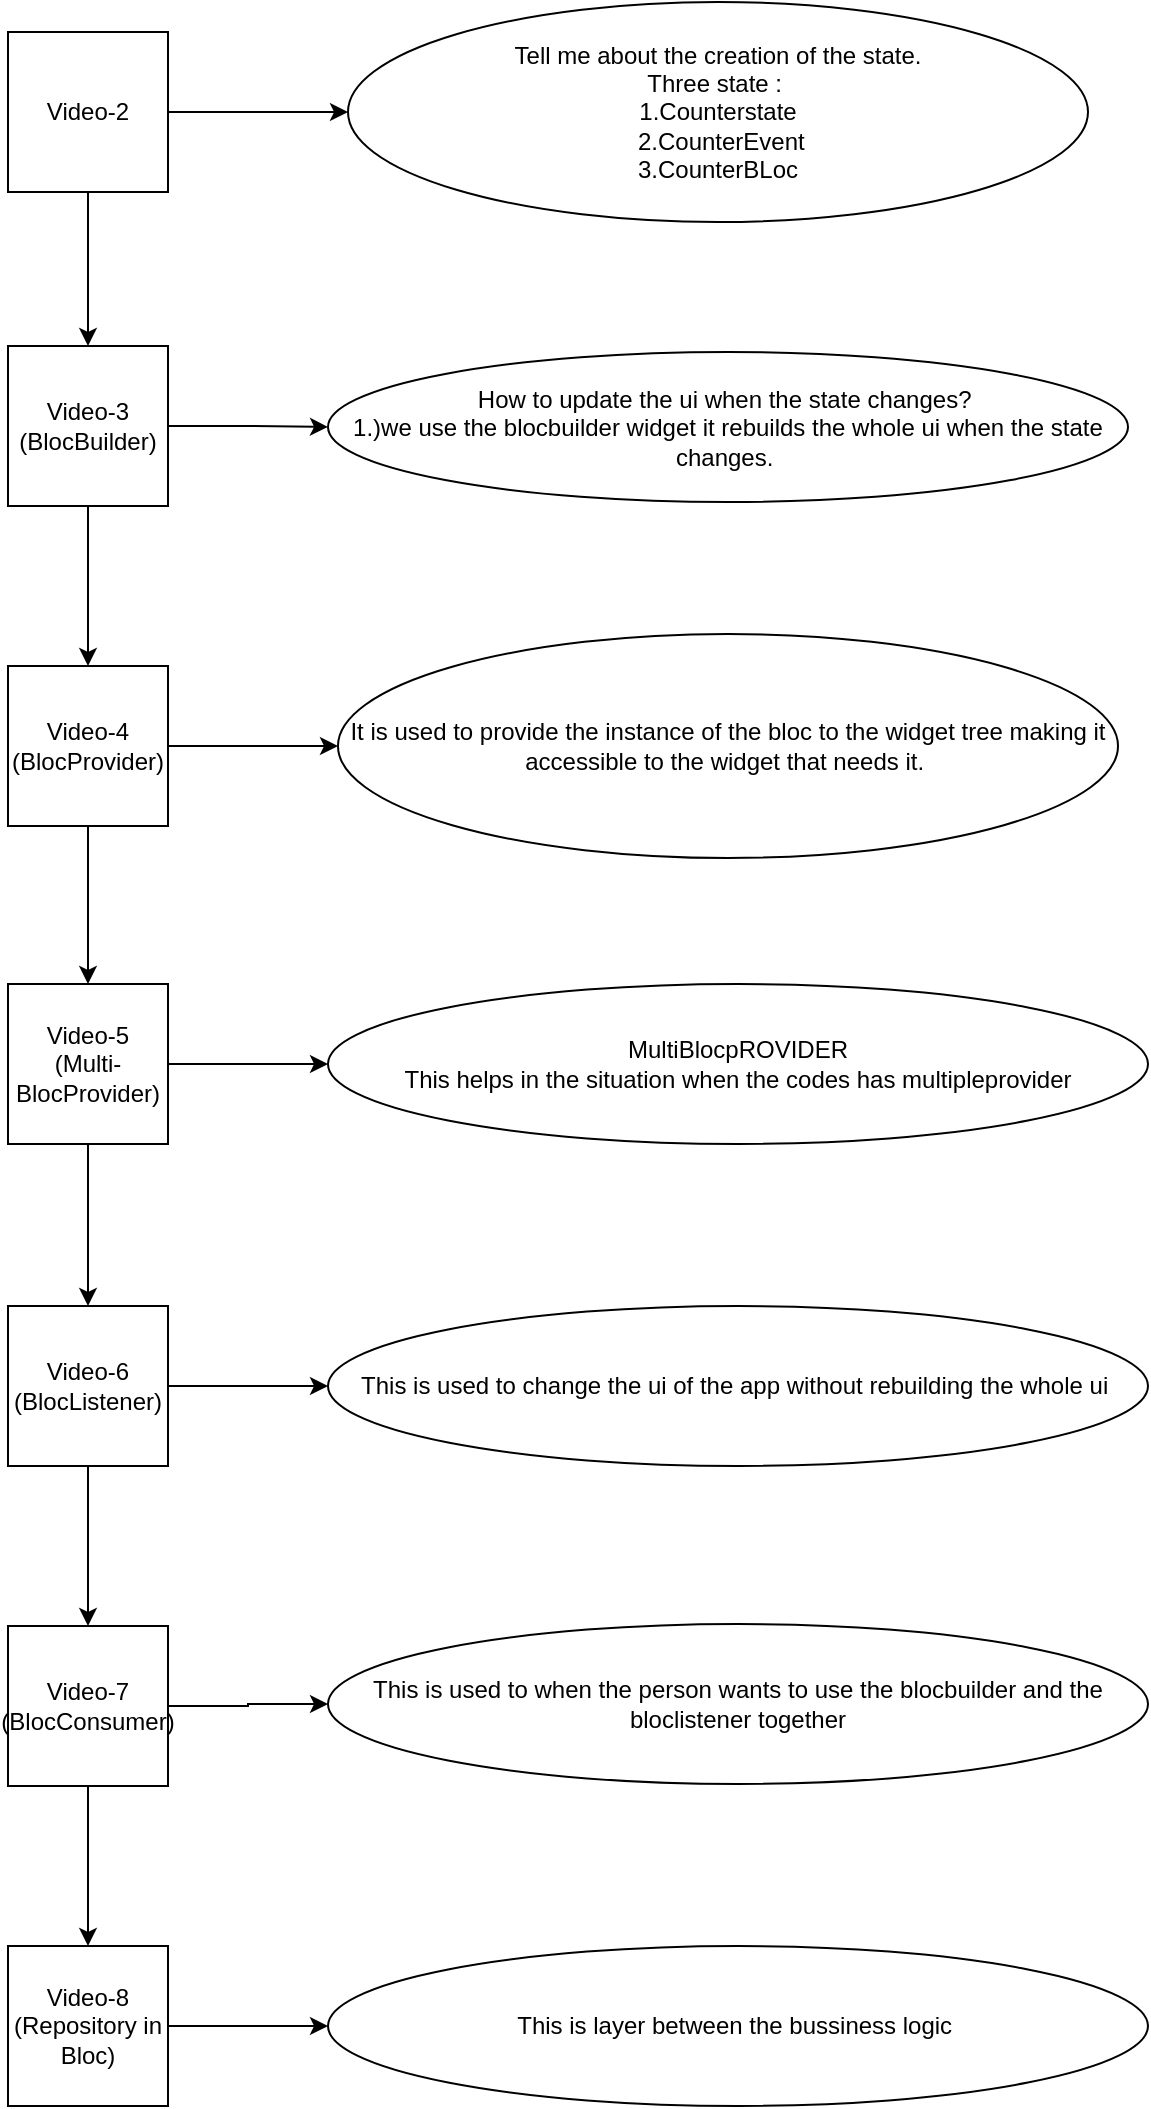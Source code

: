 <mxfile version="24.8.3">
  <diagram name="Page-1" id="2YBvvXClWsGukQMizWep">
    <mxGraphModel dx="1368" dy="754" grid="1" gridSize="10" guides="1" tooltips="1" connect="1" arrows="1" fold="1" page="1" pageScale="1" pageWidth="850" pageHeight="1100" math="0" shadow="0">
      <root>
        <mxCell id="0" />
        <mxCell id="1" parent="0" />
        <mxCell id="UX0aAJ_6ftWTTiIvv_Kv-5" value="" style="edgeStyle=orthogonalEdgeStyle;rounded=0;orthogonalLoop=1;jettySize=auto;html=1;" edge="1" parent="1" source="UX0aAJ_6ftWTTiIvv_Kv-1" target="UX0aAJ_6ftWTTiIvv_Kv-4">
          <mxGeometry relative="1" as="geometry" />
        </mxCell>
        <mxCell id="UX0aAJ_6ftWTTiIvv_Kv-7" value="" style="edgeStyle=orthogonalEdgeStyle;rounded=0;orthogonalLoop=1;jettySize=auto;html=1;" edge="1" parent="1" source="UX0aAJ_6ftWTTiIvv_Kv-1" target="UX0aAJ_6ftWTTiIvv_Kv-6">
          <mxGeometry relative="1" as="geometry" />
        </mxCell>
        <mxCell id="UX0aAJ_6ftWTTiIvv_Kv-1" value="Video-2" style="whiteSpace=wrap;html=1;aspect=fixed;" vertex="1" parent="1">
          <mxGeometry x="200" y="135" width="80" height="80" as="geometry" />
        </mxCell>
        <mxCell id="UX0aAJ_6ftWTTiIvv_Kv-4" value="Tell me about the creation of the state.&lt;div&gt;Three state :&amp;nbsp;&lt;/div&gt;&lt;div&gt;1.Counterstate&lt;br&gt;&amp;nbsp;2.CounterEvent&lt;br&gt;3.CounterBLoc&lt;/div&gt;" style="ellipse;whiteSpace=wrap;html=1;" vertex="1" parent="1">
          <mxGeometry x="370" y="120" width="370" height="110" as="geometry" />
        </mxCell>
        <mxCell id="UX0aAJ_6ftWTTiIvv_Kv-11" value="" style="edgeStyle=orthogonalEdgeStyle;rounded=0;orthogonalLoop=1;jettySize=auto;html=1;" edge="1" parent="1" source="UX0aAJ_6ftWTTiIvv_Kv-6" target="UX0aAJ_6ftWTTiIvv_Kv-10">
          <mxGeometry relative="1" as="geometry" />
        </mxCell>
        <mxCell id="UX0aAJ_6ftWTTiIvv_Kv-15" value="" style="edgeStyle=orthogonalEdgeStyle;rounded=0;orthogonalLoop=1;jettySize=auto;html=1;" edge="1" parent="1" source="UX0aAJ_6ftWTTiIvv_Kv-6" target="UX0aAJ_6ftWTTiIvv_Kv-14">
          <mxGeometry relative="1" as="geometry" />
        </mxCell>
        <mxCell id="UX0aAJ_6ftWTTiIvv_Kv-6" value="Video-3&lt;br&gt;(BlocBuilder)" style="whiteSpace=wrap;html=1;aspect=fixed;" vertex="1" parent="1">
          <mxGeometry x="200" y="292" width="80" height="80" as="geometry" />
        </mxCell>
        <mxCell id="UX0aAJ_6ftWTTiIvv_Kv-10" value="How to update the ui when the state changes?&amp;nbsp;&lt;br&gt;1.)we use the blocbuilder widget it rebuilds the whole ui when the state changes.&amp;nbsp;" style="ellipse;whiteSpace=wrap;html=1;" vertex="1" parent="1">
          <mxGeometry x="360" y="295" width="400" height="75" as="geometry" />
        </mxCell>
        <mxCell id="UX0aAJ_6ftWTTiIvv_Kv-17" value="" style="edgeStyle=orthogonalEdgeStyle;rounded=0;orthogonalLoop=1;jettySize=auto;html=1;" edge="1" parent="1" source="UX0aAJ_6ftWTTiIvv_Kv-14" target="UX0aAJ_6ftWTTiIvv_Kv-16">
          <mxGeometry relative="1" as="geometry" />
        </mxCell>
        <mxCell id="UX0aAJ_6ftWTTiIvv_Kv-21" value="" style="edgeStyle=orthogonalEdgeStyle;rounded=0;orthogonalLoop=1;jettySize=auto;html=1;" edge="1" parent="1" source="UX0aAJ_6ftWTTiIvv_Kv-14" target="UX0aAJ_6ftWTTiIvv_Kv-20">
          <mxGeometry relative="1" as="geometry" />
        </mxCell>
        <mxCell id="UX0aAJ_6ftWTTiIvv_Kv-14" value="Video-4&lt;br&gt;(BlocProvider)" style="whiteSpace=wrap;html=1;aspect=fixed;" vertex="1" parent="1">
          <mxGeometry x="200" y="452" width="80" height="80" as="geometry" />
        </mxCell>
        <mxCell id="UX0aAJ_6ftWTTiIvv_Kv-16" value="It is used to provide the instance of the bloc to the widget tree making it accessible to the widget that needs it.&amp;nbsp;" style="ellipse;whiteSpace=wrap;html=1;" vertex="1" parent="1">
          <mxGeometry x="365" y="436" width="390" height="112" as="geometry" />
        </mxCell>
        <mxCell id="UX0aAJ_6ftWTTiIvv_Kv-25" value="" style="edgeStyle=orthogonalEdgeStyle;rounded=0;orthogonalLoop=1;jettySize=auto;html=1;" edge="1" parent="1" source="UX0aAJ_6ftWTTiIvv_Kv-20" target="UX0aAJ_6ftWTTiIvv_Kv-24">
          <mxGeometry relative="1" as="geometry" />
        </mxCell>
        <mxCell id="UX0aAJ_6ftWTTiIvv_Kv-27" value="" style="edgeStyle=orthogonalEdgeStyle;rounded=0;orthogonalLoop=1;jettySize=auto;html=1;" edge="1" parent="1" source="UX0aAJ_6ftWTTiIvv_Kv-20" target="UX0aAJ_6ftWTTiIvv_Kv-26">
          <mxGeometry relative="1" as="geometry" />
        </mxCell>
        <mxCell id="UX0aAJ_6ftWTTiIvv_Kv-20" value="Video-5&lt;br&gt;(Multi-BlocProvider)" style="whiteSpace=wrap;html=1;aspect=fixed;" vertex="1" parent="1">
          <mxGeometry x="200" y="611" width="80" height="80" as="geometry" />
        </mxCell>
        <mxCell id="UX0aAJ_6ftWTTiIvv_Kv-24" value="MultiBlocpROVIDER&lt;br&gt;This helps in the situation when the codes has multipleprovider" style="ellipse;whiteSpace=wrap;html=1;" vertex="1" parent="1">
          <mxGeometry x="360" y="611" width="410" height="80" as="geometry" />
        </mxCell>
        <mxCell id="UX0aAJ_6ftWTTiIvv_Kv-29" value="" style="edgeStyle=orthogonalEdgeStyle;rounded=0;orthogonalLoop=1;jettySize=auto;html=1;" edge="1" parent="1" source="UX0aAJ_6ftWTTiIvv_Kv-26" target="UX0aAJ_6ftWTTiIvv_Kv-28">
          <mxGeometry relative="1" as="geometry" />
        </mxCell>
        <mxCell id="UX0aAJ_6ftWTTiIvv_Kv-31" value="" style="edgeStyle=orthogonalEdgeStyle;rounded=0;orthogonalLoop=1;jettySize=auto;html=1;" edge="1" parent="1" source="UX0aAJ_6ftWTTiIvv_Kv-26" target="UX0aAJ_6ftWTTiIvv_Kv-30">
          <mxGeometry relative="1" as="geometry" />
        </mxCell>
        <mxCell id="UX0aAJ_6ftWTTiIvv_Kv-26" value="Video-6&lt;br&gt;(BlocListener)" style="whiteSpace=wrap;html=1;aspect=fixed;" vertex="1" parent="1">
          <mxGeometry x="200" y="772" width="80" height="80" as="geometry" />
        </mxCell>
        <mxCell id="UX0aAJ_6ftWTTiIvv_Kv-28" value="This is used to change the ui of the app without rebuilding the whole ui&amp;nbsp;" style="ellipse;whiteSpace=wrap;html=1;" vertex="1" parent="1">
          <mxGeometry x="360" y="772" width="410" height="80" as="geometry" />
        </mxCell>
        <mxCell id="UX0aAJ_6ftWTTiIvv_Kv-33" value="" style="edgeStyle=orthogonalEdgeStyle;rounded=0;orthogonalLoop=1;jettySize=auto;html=1;" edge="1" parent="1" source="UX0aAJ_6ftWTTiIvv_Kv-30" target="UX0aAJ_6ftWTTiIvv_Kv-32">
          <mxGeometry relative="1" as="geometry" />
        </mxCell>
        <mxCell id="UX0aAJ_6ftWTTiIvv_Kv-35" value="" style="edgeStyle=orthogonalEdgeStyle;rounded=0;orthogonalLoop=1;jettySize=auto;html=1;" edge="1" parent="1" source="UX0aAJ_6ftWTTiIvv_Kv-30" target="UX0aAJ_6ftWTTiIvv_Kv-34">
          <mxGeometry relative="1" as="geometry" />
        </mxCell>
        <mxCell id="UX0aAJ_6ftWTTiIvv_Kv-30" value="Video-7&lt;br&gt;(BlocConsumer)" style="whiteSpace=wrap;html=1;aspect=fixed;" vertex="1" parent="1">
          <mxGeometry x="200" y="932" width="80" height="80" as="geometry" />
        </mxCell>
        <mxCell id="UX0aAJ_6ftWTTiIvv_Kv-32" value="This is used to when the person wants to use the blocbuilder and the bloclistener together" style="ellipse;whiteSpace=wrap;html=1;" vertex="1" parent="1">
          <mxGeometry x="360" y="931" width="410" height="80" as="geometry" />
        </mxCell>
        <mxCell id="UX0aAJ_6ftWTTiIvv_Kv-37" value="" style="edgeStyle=orthogonalEdgeStyle;rounded=0;orthogonalLoop=1;jettySize=auto;html=1;" edge="1" parent="1" source="UX0aAJ_6ftWTTiIvv_Kv-34" target="UX0aAJ_6ftWTTiIvv_Kv-36">
          <mxGeometry relative="1" as="geometry" />
        </mxCell>
        <mxCell id="UX0aAJ_6ftWTTiIvv_Kv-34" value="Video-8&lt;br&gt;(Repository in Bloc)" style="whiteSpace=wrap;html=1;aspect=fixed;" vertex="1" parent="1">
          <mxGeometry x="200" y="1092" width="80" height="80" as="geometry" />
        </mxCell>
        <mxCell id="UX0aAJ_6ftWTTiIvv_Kv-36" value="This is layer between the bussiness logic&amp;nbsp;" style="ellipse;whiteSpace=wrap;html=1;" vertex="1" parent="1">
          <mxGeometry x="360" y="1092" width="410" height="80" as="geometry" />
        </mxCell>
      </root>
    </mxGraphModel>
  </diagram>
</mxfile>
